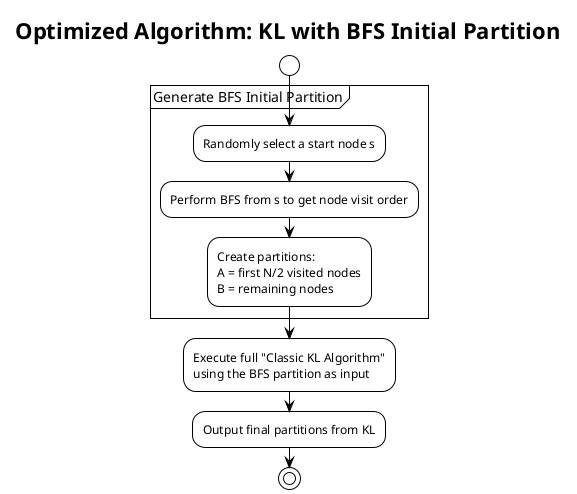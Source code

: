 @startuml Improved KL Algorithm Flow

!theme plain
title "Optimized Algorithm: KL with BFS Initial Partition"

start

partition "Generate BFS Initial Partition" {
    :Randomly select a start node s;
    :Perform BFS from s to get node visit order;
    :Create partitions:
    A = first N/2 visited nodes
    B = remaining nodes;
}

:Execute full "Classic KL Algorithm"
using the BFS partition as input;

:Output final partitions from KL;

stop

@enduml 